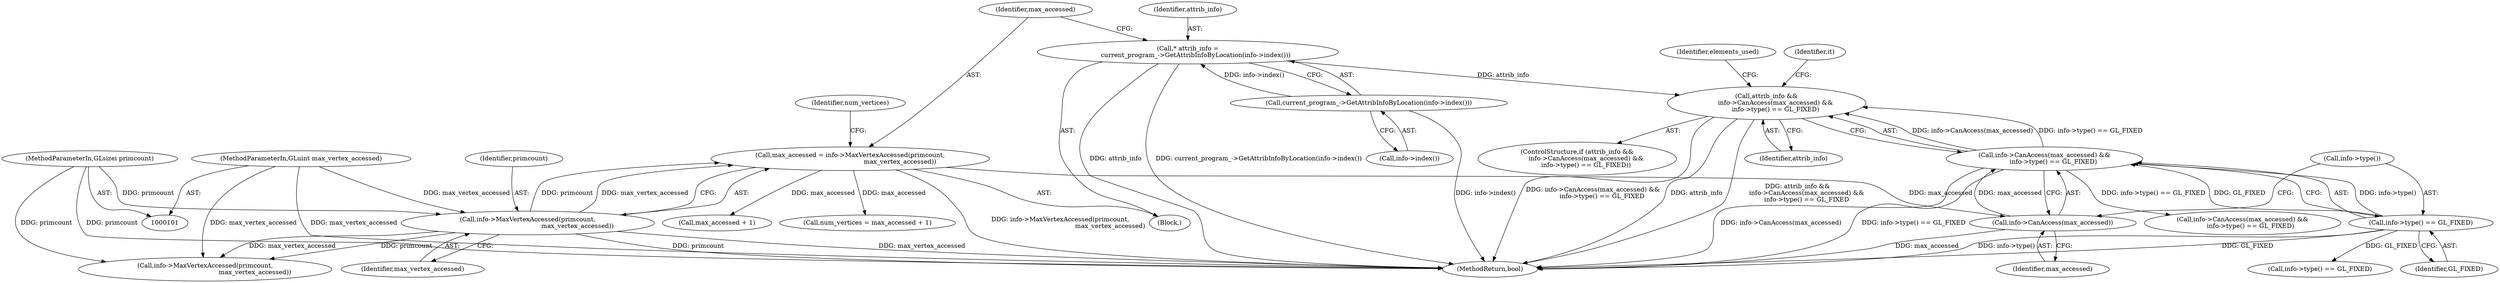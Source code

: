 digraph "0_Chrome_3aad1a37affb1ab70d1897f2b03eb8c077264984_2@pointer" {
"1000180" [label="(Call,attrib_info &&\n         info->CanAccess(max_accessed) &&\n         info->type() == GL_FIXED)"];
"1000152" [label="(Call,* attrib_info =\n        current_program_->GetAttribInfoByLocation(info->index()))"];
"1000154" [label="(Call,current_program_->GetAttribInfoByLocation(info->index()))"];
"1000182" [label="(Call,info->CanAccess(max_accessed) &&\n         info->type() == GL_FIXED)"];
"1000183" [label="(Call,info->CanAccess(max_accessed))"];
"1000157" [label="(Call,max_accessed = info->MaxVertexAccessed(primcount,\n                                                  max_vertex_accessed))"];
"1000159" [label="(Call,info->MaxVertexAccessed(primcount,\n                                                  max_vertex_accessed))"];
"1000105" [label="(MethodParameterIn,GLsizei primcount)"];
"1000103" [label="(MethodParameterIn,GLuint max_vertex_accessed)"];
"1000185" [label="(Call,info->type() == GL_FIXED)"];
"1000165" [label="(Call,max_accessed + 1)"];
"1000180" [label="(Call,attrib_info &&\n         info->CanAccess(max_accessed) &&\n         info->type() == GL_FIXED)"];
"1000105" [label="(MethodParameterIn,GLsizei primcount)"];
"1000145" [label="(Block,)"];
"1000185" [label="(Call,info->type() == GL_FIXED)"];
"1000153" [label="(Identifier,attrib_info)"];
"1000159" [label="(Call,info->MaxVertexAccessed(primcount,\n                                                  max_vertex_accessed))"];
"1000181" [label="(Identifier,attrib_info)"];
"1000179" [label="(ControlStructure,if (attrib_info &&\n         info->CanAccess(max_accessed) &&\n         info->type() == GL_FIXED))"];
"1000163" [label="(Call,num_vertices = max_accessed + 1)"];
"1000191" [label="(Identifier,elements_used)"];
"1000161" [label="(Identifier,max_vertex_accessed)"];
"1000164" [label="(Identifier,num_vertices)"];
"1000154" [label="(Call,current_program_->GetAttribInfoByLocation(info->index()))"];
"1000103" [label="(MethodParameterIn,GLuint max_vertex_accessed)"];
"1000158" [label="(Identifier,max_accessed)"];
"1000402" [label="(MethodReturn,bool)"];
"1000187" [label="(Identifier,GL_FIXED)"];
"1000155" [label="(Call,info->index())"];
"1000186" [label="(Call,info->type())"];
"1000157" [label="(Call,max_accessed = info->MaxVertexAccessed(primcount,\n                                                  max_vertex_accessed))"];
"1000325" [label="(Call,info->CanAccess(max_accessed) &&\n        info->type() == GL_FIXED)"];
"1000160" [label="(Identifier,primcount)"];
"1000182" [label="(Call,info->CanAccess(max_accessed) &&\n         info->type() == GL_FIXED)"];
"1000184" [label="(Identifier,max_accessed)"];
"1000302" [label="(Call,info->MaxVertexAccessed(primcount,\n                                                  max_vertex_accessed))"];
"1000328" [label="(Call,info->type() == GL_FIXED)"];
"1000144" [label="(Identifier,it)"];
"1000152" [label="(Call,* attrib_info =\n        current_program_->GetAttribInfoByLocation(info->index()))"];
"1000183" [label="(Call,info->CanAccess(max_accessed))"];
"1000180" -> "1000179"  [label="AST: "];
"1000180" -> "1000181"  [label="CFG: "];
"1000180" -> "1000182"  [label="CFG: "];
"1000181" -> "1000180"  [label="AST: "];
"1000182" -> "1000180"  [label="AST: "];
"1000191" -> "1000180"  [label="CFG: "];
"1000144" -> "1000180"  [label="CFG: "];
"1000180" -> "1000402"  [label="DDG: info->CanAccess(max_accessed) &&\n         info->type() == GL_FIXED"];
"1000180" -> "1000402"  [label="DDG: attrib_info"];
"1000180" -> "1000402"  [label="DDG: attrib_info &&\n         info->CanAccess(max_accessed) &&\n         info->type() == GL_FIXED"];
"1000152" -> "1000180"  [label="DDG: attrib_info"];
"1000182" -> "1000180"  [label="DDG: info->CanAccess(max_accessed)"];
"1000182" -> "1000180"  [label="DDG: info->type() == GL_FIXED"];
"1000152" -> "1000145"  [label="AST: "];
"1000152" -> "1000154"  [label="CFG: "];
"1000153" -> "1000152"  [label="AST: "];
"1000154" -> "1000152"  [label="AST: "];
"1000158" -> "1000152"  [label="CFG: "];
"1000152" -> "1000402"  [label="DDG: attrib_info"];
"1000152" -> "1000402"  [label="DDG: current_program_->GetAttribInfoByLocation(info->index())"];
"1000154" -> "1000152"  [label="DDG: info->index()"];
"1000154" -> "1000155"  [label="CFG: "];
"1000155" -> "1000154"  [label="AST: "];
"1000154" -> "1000402"  [label="DDG: info->index()"];
"1000182" -> "1000183"  [label="CFG: "];
"1000182" -> "1000185"  [label="CFG: "];
"1000183" -> "1000182"  [label="AST: "];
"1000185" -> "1000182"  [label="AST: "];
"1000182" -> "1000402"  [label="DDG: info->type() == GL_FIXED"];
"1000182" -> "1000402"  [label="DDG: info->CanAccess(max_accessed)"];
"1000183" -> "1000182"  [label="DDG: max_accessed"];
"1000185" -> "1000182"  [label="DDG: info->type()"];
"1000185" -> "1000182"  [label="DDG: GL_FIXED"];
"1000182" -> "1000325"  [label="DDG: info->type() == GL_FIXED"];
"1000183" -> "1000184"  [label="CFG: "];
"1000184" -> "1000183"  [label="AST: "];
"1000186" -> "1000183"  [label="CFG: "];
"1000183" -> "1000402"  [label="DDG: max_accessed"];
"1000157" -> "1000183"  [label="DDG: max_accessed"];
"1000157" -> "1000145"  [label="AST: "];
"1000157" -> "1000159"  [label="CFG: "];
"1000158" -> "1000157"  [label="AST: "];
"1000159" -> "1000157"  [label="AST: "];
"1000164" -> "1000157"  [label="CFG: "];
"1000157" -> "1000402"  [label="DDG: info->MaxVertexAccessed(primcount,\n                                                  max_vertex_accessed)"];
"1000159" -> "1000157"  [label="DDG: primcount"];
"1000159" -> "1000157"  [label="DDG: max_vertex_accessed"];
"1000157" -> "1000163"  [label="DDG: max_accessed"];
"1000157" -> "1000165"  [label="DDG: max_accessed"];
"1000159" -> "1000161"  [label="CFG: "];
"1000160" -> "1000159"  [label="AST: "];
"1000161" -> "1000159"  [label="AST: "];
"1000159" -> "1000402"  [label="DDG: primcount"];
"1000159" -> "1000402"  [label="DDG: max_vertex_accessed"];
"1000105" -> "1000159"  [label="DDG: primcount"];
"1000103" -> "1000159"  [label="DDG: max_vertex_accessed"];
"1000159" -> "1000302"  [label="DDG: primcount"];
"1000159" -> "1000302"  [label="DDG: max_vertex_accessed"];
"1000105" -> "1000101"  [label="AST: "];
"1000105" -> "1000402"  [label="DDG: primcount"];
"1000105" -> "1000302"  [label="DDG: primcount"];
"1000103" -> "1000101"  [label="AST: "];
"1000103" -> "1000402"  [label="DDG: max_vertex_accessed"];
"1000103" -> "1000302"  [label="DDG: max_vertex_accessed"];
"1000185" -> "1000187"  [label="CFG: "];
"1000186" -> "1000185"  [label="AST: "];
"1000187" -> "1000185"  [label="AST: "];
"1000185" -> "1000402"  [label="DDG: info->type()"];
"1000185" -> "1000402"  [label="DDG: GL_FIXED"];
"1000185" -> "1000328"  [label="DDG: GL_FIXED"];
}
